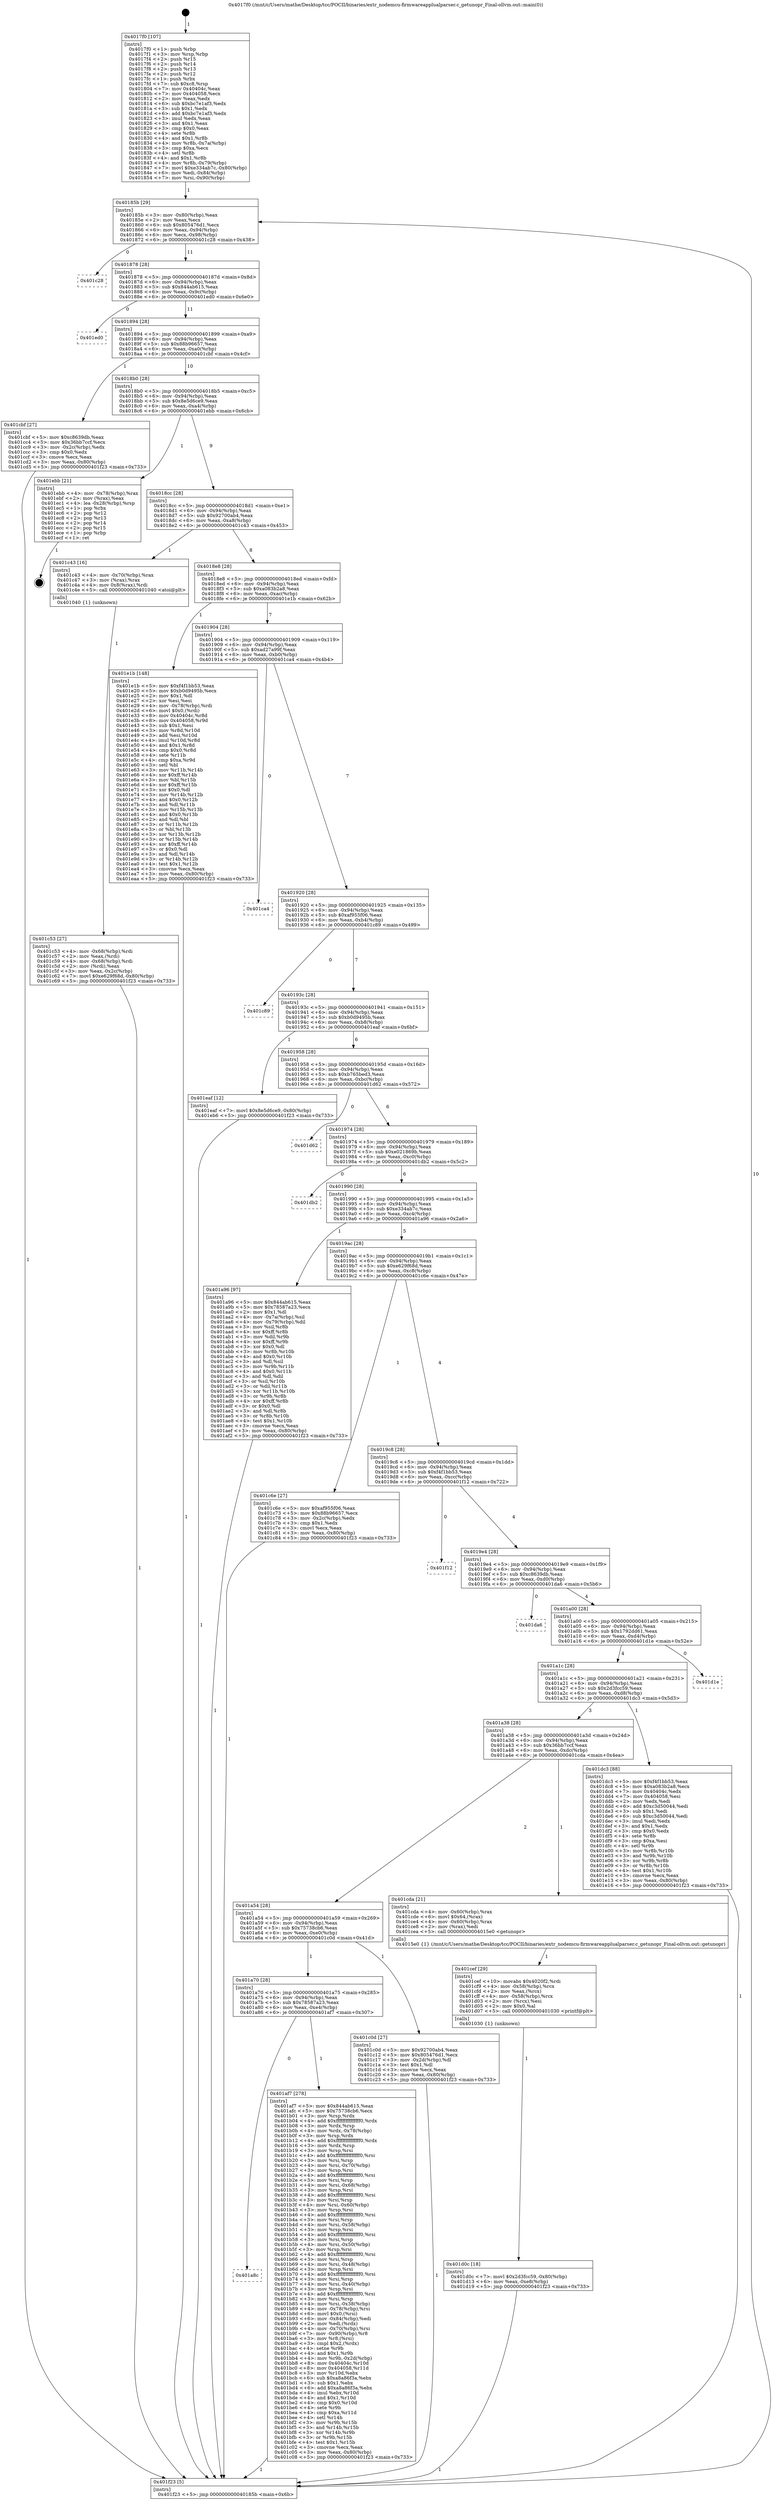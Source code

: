 digraph "0x4017f0" {
  label = "0x4017f0 (/mnt/c/Users/mathe/Desktop/tcc/POCII/binaries/extr_nodemcu-firmwareapplualparser.c_getunopr_Final-ollvm.out::main(0))"
  labelloc = "t"
  node[shape=record]

  Entry [label="",width=0.3,height=0.3,shape=circle,fillcolor=black,style=filled]
  "0x40185b" [label="{
     0x40185b [29]\l
     | [instrs]\l
     &nbsp;&nbsp;0x40185b \<+3\>: mov -0x80(%rbp),%eax\l
     &nbsp;&nbsp;0x40185e \<+2\>: mov %eax,%ecx\l
     &nbsp;&nbsp;0x401860 \<+6\>: sub $0x805476d1,%ecx\l
     &nbsp;&nbsp;0x401866 \<+6\>: mov %eax,-0x94(%rbp)\l
     &nbsp;&nbsp;0x40186c \<+6\>: mov %ecx,-0x98(%rbp)\l
     &nbsp;&nbsp;0x401872 \<+6\>: je 0000000000401c28 \<main+0x438\>\l
  }"]
  "0x401c28" [label="{
     0x401c28\l
  }", style=dashed]
  "0x401878" [label="{
     0x401878 [28]\l
     | [instrs]\l
     &nbsp;&nbsp;0x401878 \<+5\>: jmp 000000000040187d \<main+0x8d\>\l
     &nbsp;&nbsp;0x40187d \<+6\>: mov -0x94(%rbp),%eax\l
     &nbsp;&nbsp;0x401883 \<+5\>: sub $0x844ab615,%eax\l
     &nbsp;&nbsp;0x401888 \<+6\>: mov %eax,-0x9c(%rbp)\l
     &nbsp;&nbsp;0x40188e \<+6\>: je 0000000000401ed0 \<main+0x6e0\>\l
  }"]
  Exit [label="",width=0.3,height=0.3,shape=circle,fillcolor=black,style=filled,peripheries=2]
  "0x401ed0" [label="{
     0x401ed0\l
  }", style=dashed]
  "0x401894" [label="{
     0x401894 [28]\l
     | [instrs]\l
     &nbsp;&nbsp;0x401894 \<+5\>: jmp 0000000000401899 \<main+0xa9\>\l
     &nbsp;&nbsp;0x401899 \<+6\>: mov -0x94(%rbp),%eax\l
     &nbsp;&nbsp;0x40189f \<+5\>: sub $0x88b96657,%eax\l
     &nbsp;&nbsp;0x4018a4 \<+6\>: mov %eax,-0xa0(%rbp)\l
     &nbsp;&nbsp;0x4018aa \<+6\>: je 0000000000401cbf \<main+0x4cf\>\l
  }"]
  "0x401d0c" [label="{
     0x401d0c [18]\l
     | [instrs]\l
     &nbsp;&nbsp;0x401d0c \<+7\>: movl $0x2d3fcc59,-0x80(%rbp)\l
     &nbsp;&nbsp;0x401d13 \<+6\>: mov %eax,-0xe8(%rbp)\l
     &nbsp;&nbsp;0x401d19 \<+5\>: jmp 0000000000401f23 \<main+0x733\>\l
  }"]
  "0x401cbf" [label="{
     0x401cbf [27]\l
     | [instrs]\l
     &nbsp;&nbsp;0x401cbf \<+5\>: mov $0xc8639db,%eax\l
     &nbsp;&nbsp;0x401cc4 \<+5\>: mov $0x36bb7ccf,%ecx\l
     &nbsp;&nbsp;0x401cc9 \<+3\>: mov -0x2c(%rbp),%edx\l
     &nbsp;&nbsp;0x401ccc \<+3\>: cmp $0x0,%edx\l
     &nbsp;&nbsp;0x401ccf \<+3\>: cmove %ecx,%eax\l
     &nbsp;&nbsp;0x401cd2 \<+3\>: mov %eax,-0x80(%rbp)\l
     &nbsp;&nbsp;0x401cd5 \<+5\>: jmp 0000000000401f23 \<main+0x733\>\l
  }"]
  "0x4018b0" [label="{
     0x4018b0 [28]\l
     | [instrs]\l
     &nbsp;&nbsp;0x4018b0 \<+5\>: jmp 00000000004018b5 \<main+0xc5\>\l
     &nbsp;&nbsp;0x4018b5 \<+6\>: mov -0x94(%rbp),%eax\l
     &nbsp;&nbsp;0x4018bb \<+5\>: sub $0x8e5d6ce9,%eax\l
     &nbsp;&nbsp;0x4018c0 \<+6\>: mov %eax,-0xa4(%rbp)\l
     &nbsp;&nbsp;0x4018c6 \<+6\>: je 0000000000401ebb \<main+0x6cb\>\l
  }"]
  "0x401cef" [label="{
     0x401cef [29]\l
     | [instrs]\l
     &nbsp;&nbsp;0x401cef \<+10\>: movabs $0x4020f2,%rdi\l
     &nbsp;&nbsp;0x401cf9 \<+4\>: mov -0x58(%rbp),%rcx\l
     &nbsp;&nbsp;0x401cfd \<+2\>: mov %eax,(%rcx)\l
     &nbsp;&nbsp;0x401cff \<+4\>: mov -0x58(%rbp),%rcx\l
     &nbsp;&nbsp;0x401d03 \<+2\>: mov (%rcx),%esi\l
     &nbsp;&nbsp;0x401d05 \<+2\>: mov $0x0,%al\l
     &nbsp;&nbsp;0x401d07 \<+5\>: call 0000000000401030 \<printf@plt\>\l
     | [calls]\l
     &nbsp;&nbsp;0x401030 \{1\} (unknown)\l
  }"]
  "0x401ebb" [label="{
     0x401ebb [21]\l
     | [instrs]\l
     &nbsp;&nbsp;0x401ebb \<+4\>: mov -0x78(%rbp),%rax\l
     &nbsp;&nbsp;0x401ebf \<+2\>: mov (%rax),%eax\l
     &nbsp;&nbsp;0x401ec1 \<+4\>: lea -0x28(%rbp),%rsp\l
     &nbsp;&nbsp;0x401ec5 \<+1\>: pop %rbx\l
     &nbsp;&nbsp;0x401ec6 \<+2\>: pop %r12\l
     &nbsp;&nbsp;0x401ec8 \<+2\>: pop %r13\l
     &nbsp;&nbsp;0x401eca \<+2\>: pop %r14\l
     &nbsp;&nbsp;0x401ecc \<+2\>: pop %r15\l
     &nbsp;&nbsp;0x401ece \<+1\>: pop %rbp\l
     &nbsp;&nbsp;0x401ecf \<+1\>: ret\l
  }"]
  "0x4018cc" [label="{
     0x4018cc [28]\l
     | [instrs]\l
     &nbsp;&nbsp;0x4018cc \<+5\>: jmp 00000000004018d1 \<main+0xe1\>\l
     &nbsp;&nbsp;0x4018d1 \<+6\>: mov -0x94(%rbp),%eax\l
     &nbsp;&nbsp;0x4018d7 \<+5\>: sub $0x92700ab4,%eax\l
     &nbsp;&nbsp;0x4018dc \<+6\>: mov %eax,-0xa8(%rbp)\l
     &nbsp;&nbsp;0x4018e2 \<+6\>: je 0000000000401c43 \<main+0x453\>\l
  }"]
  "0x401c53" [label="{
     0x401c53 [27]\l
     | [instrs]\l
     &nbsp;&nbsp;0x401c53 \<+4\>: mov -0x68(%rbp),%rdi\l
     &nbsp;&nbsp;0x401c57 \<+2\>: mov %eax,(%rdi)\l
     &nbsp;&nbsp;0x401c59 \<+4\>: mov -0x68(%rbp),%rdi\l
     &nbsp;&nbsp;0x401c5d \<+2\>: mov (%rdi),%eax\l
     &nbsp;&nbsp;0x401c5f \<+3\>: mov %eax,-0x2c(%rbp)\l
     &nbsp;&nbsp;0x401c62 \<+7\>: movl $0xe629f68d,-0x80(%rbp)\l
     &nbsp;&nbsp;0x401c69 \<+5\>: jmp 0000000000401f23 \<main+0x733\>\l
  }"]
  "0x401c43" [label="{
     0x401c43 [16]\l
     | [instrs]\l
     &nbsp;&nbsp;0x401c43 \<+4\>: mov -0x70(%rbp),%rax\l
     &nbsp;&nbsp;0x401c47 \<+3\>: mov (%rax),%rax\l
     &nbsp;&nbsp;0x401c4a \<+4\>: mov 0x8(%rax),%rdi\l
     &nbsp;&nbsp;0x401c4e \<+5\>: call 0000000000401040 \<atoi@plt\>\l
     | [calls]\l
     &nbsp;&nbsp;0x401040 \{1\} (unknown)\l
  }"]
  "0x4018e8" [label="{
     0x4018e8 [28]\l
     | [instrs]\l
     &nbsp;&nbsp;0x4018e8 \<+5\>: jmp 00000000004018ed \<main+0xfd\>\l
     &nbsp;&nbsp;0x4018ed \<+6\>: mov -0x94(%rbp),%eax\l
     &nbsp;&nbsp;0x4018f3 \<+5\>: sub $0xa083b2a8,%eax\l
     &nbsp;&nbsp;0x4018f8 \<+6\>: mov %eax,-0xac(%rbp)\l
     &nbsp;&nbsp;0x4018fe \<+6\>: je 0000000000401e1b \<main+0x62b\>\l
  }"]
  "0x401a8c" [label="{
     0x401a8c\l
  }", style=dashed]
  "0x401e1b" [label="{
     0x401e1b [148]\l
     | [instrs]\l
     &nbsp;&nbsp;0x401e1b \<+5\>: mov $0xf4f1bb53,%eax\l
     &nbsp;&nbsp;0x401e20 \<+5\>: mov $0xb0d9495b,%ecx\l
     &nbsp;&nbsp;0x401e25 \<+2\>: mov $0x1,%dl\l
     &nbsp;&nbsp;0x401e27 \<+2\>: xor %esi,%esi\l
     &nbsp;&nbsp;0x401e29 \<+4\>: mov -0x78(%rbp),%rdi\l
     &nbsp;&nbsp;0x401e2d \<+6\>: movl $0x0,(%rdi)\l
     &nbsp;&nbsp;0x401e33 \<+8\>: mov 0x40404c,%r8d\l
     &nbsp;&nbsp;0x401e3b \<+8\>: mov 0x404058,%r9d\l
     &nbsp;&nbsp;0x401e43 \<+3\>: sub $0x1,%esi\l
     &nbsp;&nbsp;0x401e46 \<+3\>: mov %r8d,%r10d\l
     &nbsp;&nbsp;0x401e49 \<+3\>: add %esi,%r10d\l
     &nbsp;&nbsp;0x401e4c \<+4\>: imul %r10d,%r8d\l
     &nbsp;&nbsp;0x401e50 \<+4\>: and $0x1,%r8d\l
     &nbsp;&nbsp;0x401e54 \<+4\>: cmp $0x0,%r8d\l
     &nbsp;&nbsp;0x401e58 \<+4\>: sete %r11b\l
     &nbsp;&nbsp;0x401e5c \<+4\>: cmp $0xa,%r9d\l
     &nbsp;&nbsp;0x401e60 \<+3\>: setl %bl\l
     &nbsp;&nbsp;0x401e63 \<+3\>: mov %r11b,%r14b\l
     &nbsp;&nbsp;0x401e66 \<+4\>: xor $0xff,%r14b\l
     &nbsp;&nbsp;0x401e6a \<+3\>: mov %bl,%r15b\l
     &nbsp;&nbsp;0x401e6d \<+4\>: xor $0xff,%r15b\l
     &nbsp;&nbsp;0x401e71 \<+3\>: xor $0x0,%dl\l
     &nbsp;&nbsp;0x401e74 \<+3\>: mov %r14b,%r12b\l
     &nbsp;&nbsp;0x401e77 \<+4\>: and $0x0,%r12b\l
     &nbsp;&nbsp;0x401e7b \<+3\>: and %dl,%r11b\l
     &nbsp;&nbsp;0x401e7e \<+3\>: mov %r15b,%r13b\l
     &nbsp;&nbsp;0x401e81 \<+4\>: and $0x0,%r13b\l
     &nbsp;&nbsp;0x401e85 \<+2\>: and %dl,%bl\l
     &nbsp;&nbsp;0x401e87 \<+3\>: or %r11b,%r12b\l
     &nbsp;&nbsp;0x401e8a \<+3\>: or %bl,%r13b\l
     &nbsp;&nbsp;0x401e8d \<+3\>: xor %r13b,%r12b\l
     &nbsp;&nbsp;0x401e90 \<+3\>: or %r15b,%r14b\l
     &nbsp;&nbsp;0x401e93 \<+4\>: xor $0xff,%r14b\l
     &nbsp;&nbsp;0x401e97 \<+3\>: or $0x0,%dl\l
     &nbsp;&nbsp;0x401e9a \<+3\>: and %dl,%r14b\l
     &nbsp;&nbsp;0x401e9d \<+3\>: or %r14b,%r12b\l
     &nbsp;&nbsp;0x401ea0 \<+4\>: test $0x1,%r12b\l
     &nbsp;&nbsp;0x401ea4 \<+3\>: cmovne %ecx,%eax\l
     &nbsp;&nbsp;0x401ea7 \<+3\>: mov %eax,-0x80(%rbp)\l
     &nbsp;&nbsp;0x401eaa \<+5\>: jmp 0000000000401f23 \<main+0x733\>\l
  }"]
  "0x401904" [label="{
     0x401904 [28]\l
     | [instrs]\l
     &nbsp;&nbsp;0x401904 \<+5\>: jmp 0000000000401909 \<main+0x119\>\l
     &nbsp;&nbsp;0x401909 \<+6\>: mov -0x94(%rbp),%eax\l
     &nbsp;&nbsp;0x40190f \<+5\>: sub $0xad27a99f,%eax\l
     &nbsp;&nbsp;0x401914 \<+6\>: mov %eax,-0xb0(%rbp)\l
     &nbsp;&nbsp;0x40191a \<+6\>: je 0000000000401ca4 \<main+0x4b4\>\l
  }"]
  "0x401af7" [label="{
     0x401af7 [278]\l
     | [instrs]\l
     &nbsp;&nbsp;0x401af7 \<+5\>: mov $0x844ab615,%eax\l
     &nbsp;&nbsp;0x401afc \<+5\>: mov $0x75738cb6,%ecx\l
     &nbsp;&nbsp;0x401b01 \<+3\>: mov %rsp,%rdx\l
     &nbsp;&nbsp;0x401b04 \<+4\>: add $0xfffffffffffffff0,%rdx\l
     &nbsp;&nbsp;0x401b08 \<+3\>: mov %rdx,%rsp\l
     &nbsp;&nbsp;0x401b0b \<+4\>: mov %rdx,-0x78(%rbp)\l
     &nbsp;&nbsp;0x401b0f \<+3\>: mov %rsp,%rdx\l
     &nbsp;&nbsp;0x401b12 \<+4\>: add $0xfffffffffffffff0,%rdx\l
     &nbsp;&nbsp;0x401b16 \<+3\>: mov %rdx,%rsp\l
     &nbsp;&nbsp;0x401b19 \<+3\>: mov %rsp,%rsi\l
     &nbsp;&nbsp;0x401b1c \<+4\>: add $0xfffffffffffffff0,%rsi\l
     &nbsp;&nbsp;0x401b20 \<+3\>: mov %rsi,%rsp\l
     &nbsp;&nbsp;0x401b23 \<+4\>: mov %rsi,-0x70(%rbp)\l
     &nbsp;&nbsp;0x401b27 \<+3\>: mov %rsp,%rsi\l
     &nbsp;&nbsp;0x401b2a \<+4\>: add $0xfffffffffffffff0,%rsi\l
     &nbsp;&nbsp;0x401b2e \<+3\>: mov %rsi,%rsp\l
     &nbsp;&nbsp;0x401b31 \<+4\>: mov %rsi,-0x68(%rbp)\l
     &nbsp;&nbsp;0x401b35 \<+3\>: mov %rsp,%rsi\l
     &nbsp;&nbsp;0x401b38 \<+4\>: add $0xfffffffffffffff0,%rsi\l
     &nbsp;&nbsp;0x401b3c \<+3\>: mov %rsi,%rsp\l
     &nbsp;&nbsp;0x401b3f \<+4\>: mov %rsi,-0x60(%rbp)\l
     &nbsp;&nbsp;0x401b43 \<+3\>: mov %rsp,%rsi\l
     &nbsp;&nbsp;0x401b46 \<+4\>: add $0xfffffffffffffff0,%rsi\l
     &nbsp;&nbsp;0x401b4a \<+3\>: mov %rsi,%rsp\l
     &nbsp;&nbsp;0x401b4d \<+4\>: mov %rsi,-0x58(%rbp)\l
     &nbsp;&nbsp;0x401b51 \<+3\>: mov %rsp,%rsi\l
     &nbsp;&nbsp;0x401b54 \<+4\>: add $0xfffffffffffffff0,%rsi\l
     &nbsp;&nbsp;0x401b58 \<+3\>: mov %rsi,%rsp\l
     &nbsp;&nbsp;0x401b5b \<+4\>: mov %rsi,-0x50(%rbp)\l
     &nbsp;&nbsp;0x401b5f \<+3\>: mov %rsp,%rsi\l
     &nbsp;&nbsp;0x401b62 \<+4\>: add $0xfffffffffffffff0,%rsi\l
     &nbsp;&nbsp;0x401b66 \<+3\>: mov %rsi,%rsp\l
     &nbsp;&nbsp;0x401b69 \<+4\>: mov %rsi,-0x48(%rbp)\l
     &nbsp;&nbsp;0x401b6d \<+3\>: mov %rsp,%rsi\l
     &nbsp;&nbsp;0x401b70 \<+4\>: add $0xfffffffffffffff0,%rsi\l
     &nbsp;&nbsp;0x401b74 \<+3\>: mov %rsi,%rsp\l
     &nbsp;&nbsp;0x401b77 \<+4\>: mov %rsi,-0x40(%rbp)\l
     &nbsp;&nbsp;0x401b7b \<+3\>: mov %rsp,%rsi\l
     &nbsp;&nbsp;0x401b7e \<+4\>: add $0xfffffffffffffff0,%rsi\l
     &nbsp;&nbsp;0x401b82 \<+3\>: mov %rsi,%rsp\l
     &nbsp;&nbsp;0x401b85 \<+4\>: mov %rsi,-0x38(%rbp)\l
     &nbsp;&nbsp;0x401b89 \<+4\>: mov -0x78(%rbp),%rsi\l
     &nbsp;&nbsp;0x401b8d \<+6\>: movl $0x0,(%rsi)\l
     &nbsp;&nbsp;0x401b93 \<+6\>: mov -0x84(%rbp),%edi\l
     &nbsp;&nbsp;0x401b99 \<+2\>: mov %edi,(%rdx)\l
     &nbsp;&nbsp;0x401b9b \<+4\>: mov -0x70(%rbp),%rsi\l
     &nbsp;&nbsp;0x401b9f \<+7\>: mov -0x90(%rbp),%r8\l
     &nbsp;&nbsp;0x401ba6 \<+3\>: mov %r8,(%rsi)\l
     &nbsp;&nbsp;0x401ba9 \<+3\>: cmpl $0x2,(%rdx)\l
     &nbsp;&nbsp;0x401bac \<+4\>: setne %r9b\l
     &nbsp;&nbsp;0x401bb0 \<+4\>: and $0x1,%r9b\l
     &nbsp;&nbsp;0x401bb4 \<+4\>: mov %r9b,-0x2d(%rbp)\l
     &nbsp;&nbsp;0x401bb8 \<+8\>: mov 0x40404c,%r10d\l
     &nbsp;&nbsp;0x401bc0 \<+8\>: mov 0x404058,%r11d\l
     &nbsp;&nbsp;0x401bc8 \<+3\>: mov %r10d,%ebx\l
     &nbsp;&nbsp;0x401bcb \<+6\>: sub $0xa8a86f3a,%ebx\l
     &nbsp;&nbsp;0x401bd1 \<+3\>: sub $0x1,%ebx\l
     &nbsp;&nbsp;0x401bd4 \<+6\>: add $0xa8a86f3a,%ebx\l
     &nbsp;&nbsp;0x401bda \<+4\>: imul %ebx,%r10d\l
     &nbsp;&nbsp;0x401bde \<+4\>: and $0x1,%r10d\l
     &nbsp;&nbsp;0x401be2 \<+4\>: cmp $0x0,%r10d\l
     &nbsp;&nbsp;0x401be6 \<+4\>: sete %r9b\l
     &nbsp;&nbsp;0x401bea \<+4\>: cmp $0xa,%r11d\l
     &nbsp;&nbsp;0x401bee \<+4\>: setl %r14b\l
     &nbsp;&nbsp;0x401bf2 \<+3\>: mov %r9b,%r15b\l
     &nbsp;&nbsp;0x401bf5 \<+3\>: and %r14b,%r15b\l
     &nbsp;&nbsp;0x401bf8 \<+3\>: xor %r14b,%r9b\l
     &nbsp;&nbsp;0x401bfb \<+3\>: or %r9b,%r15b\l
     &nbsp;&nbsp;0x401bfe \<+4\>: test $0x1,%r15b\l
     &nbsp;&nbsp;0x401c02 \<+3\>: cmovne %ecx,%eax\l
     &nbsp;&nbsp;0x401c05 \<+3\>: mov %eax,-0x80(%rbp)\l
     &nbsp;&nbsp;0x401c08 \<+5\>: jmp 0000000000401f23 \<main+0x733\>\l
  }"]
  "0x401ca4" [label="{
     0x401ca4\l
  }", style=dashed]
  "0x401920" [label="{
     0x401920 [28]\l
     | [instrs]\l
     &nbsp;&nbsp;0x401920 \<+5\>: jmp 0000000000401925 \<main+0x135\>\l
     &nbsp;&nbsp;0x401925 \<+6\>: mov -0x94(%rbp),%eax\l
     &nbsp;&nbsp;0x40192b \<+5\>: sub $0xaf955f06,%eax\l
     &nbsp;&nbsp;0x401930 \<+6\>: mov %eax,-0xb4(%rbp)\l
     &nbsp;&nbsp;0x401936 \<+6\>: je 0000000000401c89 \<main+0x499\>\l
  }"]
  "0x401a70" [label="{
     0x401a70 [28]\l
     | [instrs]\l
     &nbsp;&nbsp;0x401a70 \<+5\>: jmp 0000000000401a75 \<main+0x285\>\l
     &nbsp;&nbsp;0x401a75 \<+6\>: mov -0x94(%rbp),%eax\l
     &nbsp;&nbsp;0x401a7b \<+5\>: sub $0x78587a23,%eax\l
     &nbsp;&nbsp;0x401a80 \<+6\>: mov %eax,-0xe4(%rbp)\l
     &nbsp;&nbsp;0x401a86 \<+6\>: je 0000000000401af7 \<main+0x307\>\l
  }"]
  "0x401c89" [label="{
     0x401c89\l
  }", style=dashed]
  "0x40193c" [label="{
     0x40193c [28]\l
     | [instrs]\l
     &nbsp;&nbsp;0x40193c \<+5\>: jmp 0000000000401941 \<main+0x151\>\l
     &nbsp;&nbsp;0x401941 \<+6\>: mov -0x94(%rbp),%eax\l
     &nbsp;&nbsp;0x401947 \<+5\>: sub $0xb0d9495b,%eax\l
     &nbsp;&nbsp;0x40194c \<+6\>: mov %eax,-0xb8(%rbp)\l
     &nbsp;&nbsp;0x401952 \<+6\>: je 0000000000401eaf \<main+0x6bf\>\l
  }"]
  "0x401c0d" [label="{
     0x401c0d [27]\l
     | [instrs]\l
     &nbsp;&nbsp;0x401c0d \<+5\>: mov $0x92700ab4,%eax\l
     &nbsp;&nbsp;0x401c12 \<+5\>: mov $0x805476d1,%ecx\l
     &nbsp;&nbsp;0x401c17 \<+3\>: mov -0x2d(%rbp),%dl\l
     &nbsp;&nbsp;0x401c1a \<+3\>: test $0x1,%dl\l
     &nbsp;&nbsp;0x401c1d \<+3\>: cmovne %ecx,%eax\l
     &nbsp;&nbsp;0x401c20 \<+3\>: mov %eax,-0x80(%rbp)\l
     &nbsp;&nbsp;0x401c23 \<+5\>: jmp 0000000000401f23 \<main+0x733\>\l
  }"]
  "0x401eaf" [label="{
     0x401eaf [12]\l
     | [instrs]\l
     &nbsp;&nbsp;0x401eaf \<+7\>: movl $0x8e5d6ce9,-0x80(%rbp)\l
     &nbsp;&nbsp;0x401eb6 \<+5\>: jmp 0000000000401f23 \<main+0x733\>\l
  }"]
  "0x401958" [label="{
     0x401958 [28]\l
     | [instrs]\l
     &nbsp;&nbsp;0x401958 \<+5\>: jmp 000000000040195d \<main+0x16d\>\l
     &nbsp;&nbsp;0x40195d \<+6\>: mov -0x94(%rbp),%eax\l
     &nbsp;&nbsp;0x401963 \<+5\>: sub $0xb765bed3,%eax\l
     &nbsp;&nbsp;0x401968 \<+6\>: mov %eax,-0xbc(%rbp)\l
     &nbsp;&nbsp;0x40196e \<+6\>: je 0000000000401d62 \<main+0x572\>\l
  }"]
  "0x401a54" [label="{
     0x401a54 [28]\l
     | [instrs]\l
     &nbsp;&nbsp;0x401a54 \<+5\>: jmp 0000000000401a59 \<main+0x269\>\l
     &nbsp;&nbsp;0x401a59 \<+6\>: mov -0x94(%rbp),%eax\l
     &nbsp;&nbsp;0x401a5f \<+5\>: sub $0x75738cb6,%eax\l
     &nbsp;&nbsp;0x401a64 \<+6\>: mov %eax,-0xe0(%rbp)\l
     &nbsp;&nbsp;0x401a6a \<+6\>: je 0000000000401c0d \<main+0x41d\>\l
  }"]
  "0x401d62" [label="{
     0x401d62\l
  }", style=dashed]
  "0x401974" [label="{
     0x401974 [28]\l
     | [instrs]\l
     &nbsp;&nbsp;0x401974 \<+5\>: jmp 0000000000401979 \<main+0x189\>\l
     &nbsp;&nbsp;0x401979 \<+6\>: mov -0x94(%rbp),%eax\l
     &nbsp;&nbsp;0x40197f \<+5\>: sub $0xe021869b,%eax\l
     &nbsp;&nbsp;0x401984 \<+6\>: mov %eax,-0xc0(%rbp)\l
     &nbsp;&nbsp;0x40198a \<+6\>: je 0000000000401db2 \<main+0x5c2\>\l
  }"]
  "0x401cda" [label="{
     0x401cda [21]\l
     | [instrs]\l
     &nbsp;&nbsp;0x401cda \<+4\>: mov -0x60(%rbp),%rax\l
     &nbsp;&nbsp;0x401cde \<+6\>: movl $0x64,(%rax)\l
     &nbsp;&nbsp;0x401ce4 \<+4\>: mov -0x60(%rbp),%rax\l
     &nbsp;&nbsp;0x401ce8 \<+2\>: mov (%rax),%edi\l
     &nbsp;&nbsp;0x401cea \<+5\>: call 00000000004015e0 \<getunopr\>\l
     | [calls]\l
     &nbsp;&nbsp;0x4015e0 \{1\} (/mnt/c/Users/mathe/Desktop/tcc/POCII/binaries/extr_nodemcu-firmwareapplualparser.c_getunopr_Final-ollvm.out::getunopr)\l
  }"]
  "0x401db2" [label="{
     0x401db2\l
  }", style=dashed]
  "0x401990" [label="{
     0x401990 [28]\l
     | [instrs]\l
     &nbsp;&nbsp;0x401990 \<+5\>: jmp 0000000000401995 \<main+0x1a5\>\l
     &nbsp;&nbsp;0x401995 \<+6\>: mov -0x94(%rbp),%eax\l
     &nbsp;&nbsp;0x40199b \<+5\>: sub $0xe334ab7c,%eax\l
     &nbsp;&nbsp;0x4019a0 \<+6\>: mov %eax,-0xc4(%rbp)\l
     &nbsp;&nbsp;0x4019a6 \<+6\>: je 0000000000401a96 \<main+0x2a6\>\l
  }"]
  "0x401a38" [label="{
     0x401a38 [28]\l
     | [instrs]\l
     &nbsp;&nbsp;0x401a38 \<+5\>: jmp 0000000000401a3d \<main+0x24d\>\l
     &nbsp;&nbsp;0x401a3d \<+6\>: mov -0x94(%rbp),%eax\l
     &nbsp;&nbsp;0x401a43 \<+5\>: sub $0x36bb7ccf,%eax\l
     &nbsp;&nbsp;0x401a48 \<+6\>: mov %eax,-0xdc(%rbp)\l
     &nbsp;&nbsp;0x401a4e \<+6\>: je 0000000000401cda \<main+0x4ea\>\l
  }"]
  "0x401a96" [label="{
     0x401a96 [97]\l
     | [instrs]\l
     &nbsp;&nbsp;0x401a96 \<+5\>: mov $0x844ab615,%eax\l
     &nbsp;&nbsp;0x401a9b \<+5\>: mov $0x78587a23,%ecx\l
     &nbsp;&nbsp;0x401aa0 \<+2\>: mov $0x1,%dl\l
     &nbsp;&nbsp;0x401aa2 \<+4\>: mov -0x7a(%rbp),%sil\l
     &nbsp;&nbsp;0x401aa6 \<+4\>: mov -0x79(%rbp),%dil\l
     &nbsp;&nbsp;0x401aaa \<+3\>: mov %sil,%r8b\l
     &nbsp;&nbsp;0x401aad \<+4\>: xor $0xff,%r8b\l
     &nbsp;&nbsp;0x401ab1 \<+3\>: mov %dil,%r9b\l
     &nbsp;&nbsp;0x401ab4 \<+4\>: xor $0xff,%r9b\l
     &nbsp;&nbsp;0x401ab8 \<+3\>: xor $0x0,%dl\l
     &nbsp;&nbsp;0x401abb \<+3\>: mov %r8b,%r10b\l
     &nbsp;&nbsp;0x401abe \<+4\>: and $0x0,%r10b\l
     &nbsp;&nbsp;0x401ac2 \<+3\>: and %dl,%sil\l
     &nbsp;&nbsp;0x401ac5 \<+3\>: mov %r9b,%r11b\l
     &nbsp;&nbsp;0x401ac8 \<+4\>: and $0x0,%r11b\l
     &nbsp;&nbsp;0x401acc \<+3\>: and %dl,%dil\l
     &nbsp;&nbsp;0x401acf \<+3\>: or %sil,%r10b\l
     &nbsp;&nbsp;0x401ad2 \<+3\>: or %dil,%r11b\l
     &nbsp;&nbsp;0x401ad5 \<+3\>: xor %r11b,%r10b\l
     &nbsp;&nbsp;0x401ad8 \<+3\>: or %r9b,%r8b\l
     &nbsp;&nbsp;0x401adb \<+4\>: xor $0xff,%r8b\l
     &nbsp;&nbsp;0x401adf \<+3\>: or $0x0,%dl\l
     &nbsp;&nbsp;0x401ae2 \<+3\>: and %dl,%r8b\l
     &nbsp;&nbsp;0x401ae5 \<+3\>: or %r8b,%r10b\l
     &nbsp;&nbsp;0x401ae8 \<+4\>: test $0x1,%r10b\l
     &nbsp;&nbsp;0x401aec \<+3\>: cmovne %ecx,%eax\l
     &nbsp;&nbsp;0x401aef \<+3\>: mov %eax,-0x80(%rbp)\l
     &nbsp;&nbsp;0x401af2 \<+5\>: jmp 0000000000401f23 \<main+0x733\>\l
  }"]
  "0x4019ac" [label="{
     0x4019ac [28]\l
     | [instrs]\l
     &nbsp;&nbsp;0x4019ac \<+5\>: jmp 00000000004019b1 \<main+0x1c1\>\l
     &nbsp;&nbsp;0x4019b1 \<+6\>: mov -0x94(%rbp),%eax\l
     &nbsp;&nbsp;0x4019b7 \<+5\>: sub $0xe629f68d,%eax\l
     &nbsp;&nbsp;0x4019bc \<+6\>: mov %eax,-0xc8(%rbp)\l
     &nbsp;&nbsp;0x4019c2 \<+6\>: je 0000000000401c6e \<main+0x47e\>\l
  }"]
  "0x401f23" [label="{
     0x401f23 [5]\l
     | [instrs]\l
     &nbsp;&nbsp;0x401f23 \<+5\>: jmp 000000000040185b \<main+0x6b\>\l
  }"]
  "0x4017f0" [label="{
     0x4017f0 [107]\l
     | [instrs]\l
     &nbsp;&nbsp;0x4017f0 \<+1\>: push %rbp\l
     &nbsp;&nbsp;0x4017f1 \<+3\>: mov %rsp,%rbp\l
     &nbsp;&nbsp;0x4017f4 \<+2\>: push %r15\l
     &nbsp;&nbsp;0x4017f6 \<+2\>: push %r14\l
     &nbsp;&nbsp;0x4017f8 \<+2\>: push %r13\l
     &nbsp;&nbsp;0x4017fa \<+2\>: push %r12\l
     &nbsp;&nbsp;0x4017fc \<+1\>: push %rbx\l
     &nbsp;&nbsp;0x4017fd \<+7\>: sub $0xc8,%rsp\l
     &nbsp;&nbsp;0x401804 \<+7\>: mov 0x40404c,%eax\l
     &nbsp;&nbsp;0x40180b \<+7\>: mov 0x404058,%ecx\l
     &nbsp;&nbsp;0x401812 \<+2\>: mov %eax,%edx\l
     &nbsp;&nbsp;0x401814 \<+6\>: sub $0xbc7e1af3,%edx\l
     &nbsp;&nbsp;0x40181a \<+3\>: sub $0x1,%edx\l
     &nbsp;&nbsp;0x40181d \<+6\>: add $0xbc7e1af3,%edx\l
     &nbsp;&nbsp;0x401823 \<+3\>: imul %edx,%eax\l
     &nbsp;&nbsp;0x401826 \<+3\>: and $0x1,%eax\l
     &nbsp;&nbsp;0x401829 \<+3\>: cmp $0x0,%eax\l
     &nbsp;&nbsp;0x40182c \<+4\>: sete %r8b\l
     &nbsp;&nbsp;0x401830 \<+4\>: and $0x1,%r8b\l
     &nbsp;&nbsp;0x401834 \<+4\>: mov %r8b,-0x7a(%rbp)\l
     &nbsp;&nbsp;0x401838 \<+3\>: cmp $0xa,%ecx\l
     &nbsp;&nbsp;0x40183b \<+4\>: setl %r8b\l
     &nbsp;&nbsp;0x40183f \<+4\>: and $0x1,%r8b\l
     &nbsp;&nbsp;0x401843 \<+4\>: mov %r8b,-0x79(%rbp)\l
     &nbsp;&nbsp;0x401847 \<+7\>: movl $0xe334ab7c,-0x80(%rbp)\l
     &nbsp;&nbsp;0x40184e \<+6\>: mov %edi,-0x84(%rbp)\l
     &nbsp;&nbsp;0x401854 \<+7\>: mov %rsi,-0x90(%rbp)\l
  }"]
  "0x401dc3" [label="{
     0x401dc3 [88]\l
     | [instrs]\l
     &nbsp;&nbsp;0x401dc3 \<+5\>: mov $0xf4f1bb53,%eax\l
     &nbsp;&nbsp;0x401dc8 \<+5\>: mov $0xa083b2a8,%ecx\l
     &nbsp;&nbsp;0x401dcd \<+7\>: mov 0x40404c,%edx\l
     &nbsp;&nbsp;0x401dd4 \<+7\>: mov 0x404058,%esi\l
     &nbsp;&nbsp;0x401ddb \<+2\>: mov %edx,%edi\l
     &nbsp;&nbsp;0x401ddd \<+6\>: add $0xc3d50044,%edi\l
     &nbsp;&nbsp;0x401de3 \<+3\>: sub $0x1,%edi\l
     &nbsp;&nbsp;0x401de6 \<+6\>: sub $0xc3d50044,%edi\l
     &nbsp;&nbsp;0x401dec \<+3\>: imul %edi,%edx\l
     &nbsp;&nbsp;0x401def \<+3\>: and $0x1,%edx\l
     &nbsp;&nbsp;0x401df2 \<+3\>: cmp $0x0,%edx\l
     &nbsp;&nbsp;0x401df5 \<+4\>: sete %r8b\l
     &nbsp;&nbsp;0x401df9 \<+3\>: cmp $0xa,%esi\l
     &nbsp;&nbsp;0x401dfc \<+4\>: setl %r9b\l
     &nbsp;&nbsp;0x401e00 \<+3\>: mov %r8b,%r10b\l
     &nbsp;&nbsp;0x401e03 \<+3\>: and %r9b,%r10b\l
     &nbsp;&nbsp;0x401e06 \<+3\>: xor %r9b,%r8b\l
     &nbsp;&nbsp;0x401e09 \<+3\>: or %r8b,%r10b\l
     &nbsp;&nbsp;0x401e0c \<+4\>: test $0x1,%r10b\l
     &nbsp;&nbsp;0x401e10 \<+3\>: cmovne %ecx,%eax\l
     &nbsp;&nbsp;0x401e13 \<+3\>: mov %eax,-0x80(%rbp)\l
     &nbsp;&nbsp;0x401e16 \<+5\>: jmp 0000000000401f23 \<main+0x733\>\l
  }"]
  "0x401c6e" [label="{
     0x401c6e [27]\l
     | [instrs]\l
     &nbsp;&nbsp;0x401c6e \<+5\>: mov $0xaf955f06,%eax\l
     &nbsp;&nbsp;0x401c73 \<+5\>: mov $0x88b96657,%ecx\l
     &nbsp;&nbsp;0x401c78 \<+3\>: mov -0x2c(%rbp),%edx\l
     &nbsp;&nbsp;0x401c7b \<+3\>: cmp $0x1,%edx\l
     &nbsp;&nbsp;0x401c7e \<+3\>: cmovl %ecx,%eax\l
     &nbsp;&nbsp;0x401c81 \<+3\>: mov %eax,-0x80(%rbp)\l
     &nbsp;&nbsp;0x401c84 \<+5\>: jmp 0000000000401f23 \<main+0x733\>\l
  }"]
  "0x4019c8" [label="{
     0x4019c8 [28]\l
     | [instrs]\l
     &nbsp;&nbsp;0x4019c8 \<+5\>: jmp 00000000004019cd \<main+0x1dd\>\l
     &nbsp;&nbsp;0x4019cd \<+6\>: mov -0x94(%rbp),%eax\l
     &nbsp;&nbsp;0x4019d3 \<+5\>: sub $0xf4f1bb53,%eax\l
     &nbsp;&nbsp;0x4019d8 \<+6\>: mov %eax,-0xcc(%rbp)\l
     &nbsp;&nbsp;0x4019de \<+6\>: je 0000000000401f12 \<main+0x722\>\l
  }"]
  "0x401a1c" [label="{
     0x401a1c [28]\l
     | [instrs]\l
     &nbsp;&nbsp;0x401a1c \<+5\>: jmp 0000000000401a21 \<main+0x231\>\l
     &nbsp;&nbsp;0x401a21 \<+6\>: mov -0x94(%rbp),%eax\l
     &nbsp;&nbsp;0x401a27 \<+5\>: sub $0x2d3fcc59,%eax\l
     &nbsp;&nbsp;0x401a2c \<+6\>: mov %eax,-0xd8(%rbp)\l
     &nbsp;&nbsp;0x401a32 \<+6\>: je 0000000000401dc3 \<main+0x5d3\>\l
  }"]
  "0x401f12" [label="{
     0x401f12\l
  }", style=dashed]
  "0x4019e4" [label="{
     0x4019e4 [28]\l
     | [instrs]\l
     &nbsp;&nbsp;0x4019e4 \<+5\>: jmp 00000000004019e9 \<main+0x1f9\>\l
     &nbsp;&nbsp;0x4019e9 \<+6\>: mov -0x94(%rbp),%eax\l
     &nbsp;&nbsp;0x4019ef \<+5\>: sub $0xc8639db,%eax\l
     &nbsp;&nbsp;0x4019f4 \<+6\>: mov %eax,-0xd0(%rbp)\l
     &nbsp;&nbsp;0x4019fa \<+6\>: je 0000000000401da6 \<main+0x5b6\>\l
  }"]
  "0x401d1e" [label="{
     0x401d1e\l
  }", style=dashed]
  "0x401da6" [label="{
     0x401da6\l
  }", style=dashed]
  "0x401a00" [label="{
     0x401a00 [28]\l
     | [instrs]\l
     &nbsp;&nbsp;0x401a00 \<+5\>: jmp 0000000000401a05 \<main+0x215\>\l
     &nbsp;&nbsp;0x401a05 \<+6\>: mov -0x94(%rbp),%eax\l
     &nbsp;&nbsp;0x401a0b \<+5\>: sub $0x1792dd61,%eax\l
     &nbsp;&nbsp;0x401a10 \<+6\>: mov %eax,-0xd4(%rbp)\l
     &nbsp;&nbsp;0x401a16 \<+6\>: je 0000000000401d1e \<main+0x52e\>\l
  }"]
  Entry -> "0x4017f0" [label=" 1"]
  "0x40185b" -> "0x401c28" [label=" 0"]
  "0x40185b" -> "0x401878" [label=" 11"]
  "0x401ebb" -> Exit [label=" 1"]
  "0x401878" -> "0x401ed0" [label=" 0"]
  "0x401878" -> "0x401894" [label=" 11"]
  "0x401eaf" -> "0x401f23" [label=" 1"]
  "0x401894" -> "0x401cbf" [label=" 1"]
  "0x401894" -> "0x4018b0" [label=" 10"]
  "0x401e1b" -> "0x401f23" [label=" 1"]
  "0x4018b0" -> "0x401ebb" [label=" 1"]
  "0x4018b0" -> "0x4018cc" [label=" 9"]
  "0x401dc3" -> "0x401f23" [label=" 1"]
  "0x4018cc" -> "0x401c43" [label=" 1"]
  "0x4018cc" -> "0x4018e8" [label=" 8"]
  "0x401d0c" -> "0x401f23" [label=" 1"]
  "0x4018e8" -> "0x401e1b" [label=" 1"]
  "0x4018e8" -> "0x401904" [label=" 7"]
  "0x401cda" -> "0x401cef" [label=" 1"]
  "0x401904" -> "0x401ca4" [label=" 0"]
  "0x401904" -> "0x401920" [label=" 7"]
  "0x401cbf" -> "0x401f23" [label=" 1"]
  "0x401920" -> "0x401c89" [label=" 0"]
  "0x401920" -> "0x40193c" [label=" 7"]
  "0x401c53" -> "0x401f23" [label=" 1"]
  "0x40193c" -> "0x401eaf" [label=" 1"]
  "0x40193c" -> "0x401958" [label=" 6"]
  "0x401c43" -> "0x401c53" [label=" 1"]
  "0x401958" -> "0x401d62" [label=" 0"]
  "0x401958" -> "0x401974" [label=" 6"]
  "0x401af7" -> "0x401f23" [label=" 1"]
  "0x401974" -> "0x401db2" [label=" 0"]
  "0x401974" -> "0x401990" [label=" 6"]
  "0x401cef" -> "0x401d0c" [label=" 1"]
  "0x401990" -> "0x401a96" [label=" 1"]
  "0x401990" -> "0x4019ac" [label=" 5"]
  "0x401a96" -> "0x401f23" [label=" 1"]
  "0x4017f0" -> "0x40185b" [label=" 1"]
  "0x401f23" -> "0x40185b" [label=" 10"]
  "0x401a70" -> "0x401af7" [label=" 1"]
  "0x4019ac" -> "0x401c6e" [label=" 1"]
  "0x4019ac" -> "0x4019c8" [label=" 4"]
  "0x401c6e" -> "0x401f23" [label=" 1"]
  "0x4019c8" -> "0x401f12" [label=" 0"]
  "0x4019c8" -> "0x4019e4" [label=" 4"]
  "0x401a54" -> "0x401c0d" [label=" 1"]
  "0x4019e4" -> "0x401da6" [label=" 0"]
  "0x4019e4" -> "0x401a00" [label=" 4"]
  "0x401c0d" -> "0x401f23" [label=" 1"]
  "0x401a00" -> "0x401d1e" [label=" 0"]
  "0x401a00" -> "0x401a1c" [label=" 4"]
  "0x401a54" -> "0x401a70" [label=" 1"]
  "0x401a1c" -> "0x401dc3" [label=" 1"]
  "0x401a1c" -> "0x401a38" [label=" 3"]
  "0x401a70" -> "0x401a8c" [label=" 0"]
  "0x401a38" -> "0x401cda" [label=" 1"]
  "0x401a38" -> "0x401a54" [label=" 2"]
}
